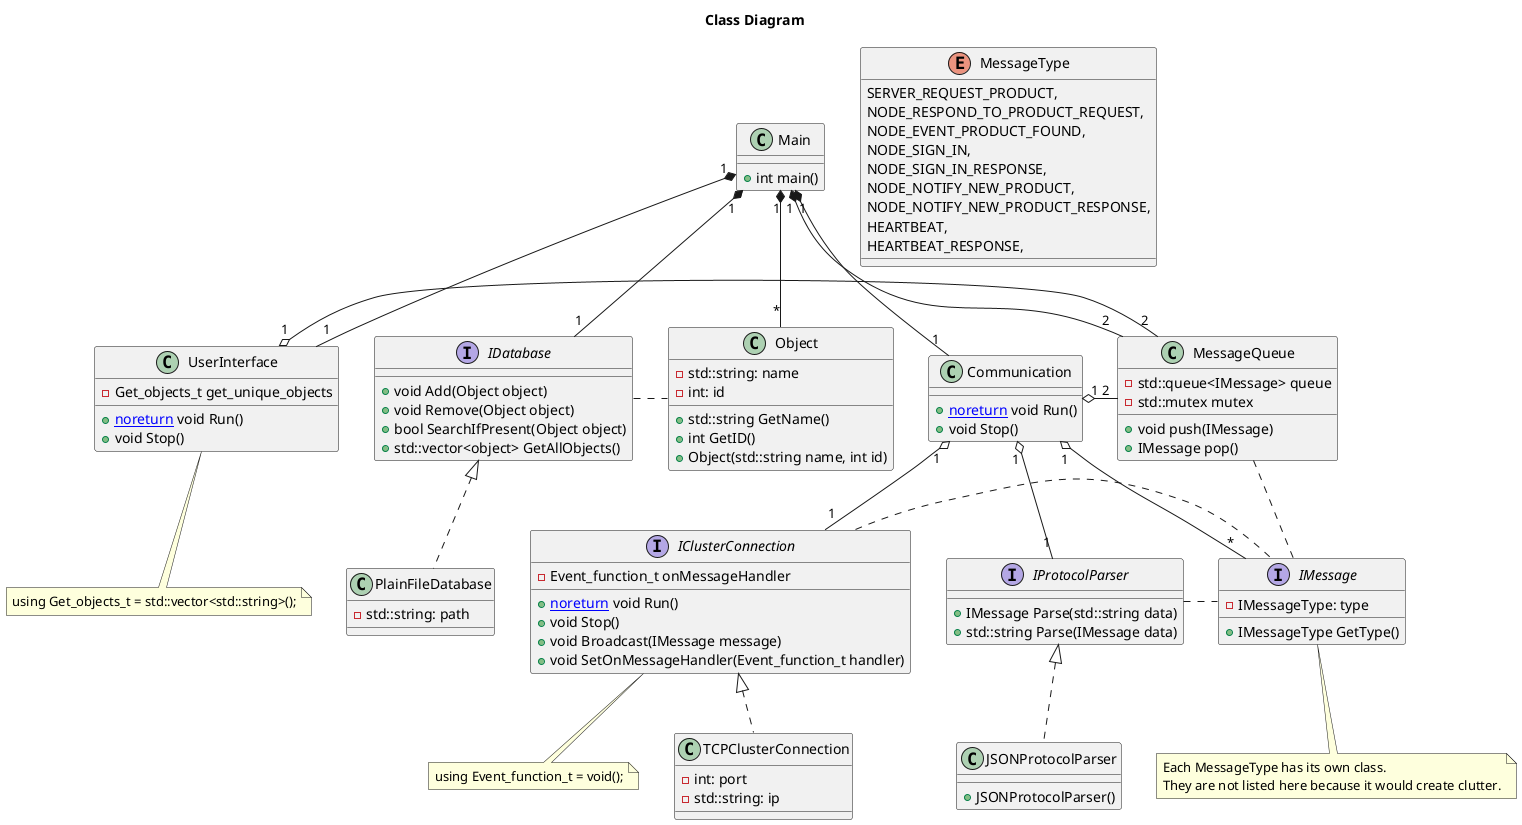 @startuml ClassDiagram
Title Class Diagram

Class Communication
{
    {method} + [[noreturn]] void Run()
    {method} + void Stop()
}

' using Event_function_t = void();
interface IClusterConnection
{
    {field} - Event_function_t onMessageHandler
    {method} + [[noreturn]] void Run()
    {method} + void Stop()
    {method} + void Broadcast(IMessage message)
    ' {method} + void Send(IMessage message, IPAdress ip)
    {method} + void SetOnMessageHandler(Event_function_t handler)
}

note bottom of IClusterConnection
using Event_function_t = void();
end note

class TCPClusterConnection
{
    {field} - int: port
    {field} - std::string: ip
}

interface IDatabase
{
    {method} + void Add(Object object)
    {method} + void Remove(Object object)
    {method} + bool SearchIfPresent(Object object)
    {method} + std::vector<object> GetAllObjects()
}

Class PlainFileDatabase
{
    {field} - std::string: path
}

Class Object
{
    {field} - std::string: name
    {field} - int: id
    {method} + std::string GetName()
    {method} + int GetID()
    {method} + Object(std::string name, int id)
}

enum MessageType
{
    SERVER_REQUEST_PRODUCT,
    NODE_RESPOND_TO_PRODUCT_REQUEST,
    NODE_EVENT_PRODUCT_FOUND,
    NODE_SIGN_IN,
    NODE_SIGN_IN_RESPONSE,
    NODE_NOTIFY_NEW_PRODUCT,
    NODE_NOTIFY_NEW_PRODUCT_RESPONSE,
    HEARTBEAT,
    HEARTBEAT_RESPONSE,
}

interface IMessage
{
    {field} - IMessageType: type
    {method} + IMessageType GetType()
}

note bottom of IMessage
Each MessageType has its own class.
They are not listed here because it would create clutter.
end note

interface IProtocolParser
{
    {method} + IMessage Parse(std::string data)
    {method} + std::string Parse(IMessage data)
}

Class JSONProtocolParser
{
    {method} + JSONProtocolParser()
}

Class UserInterface
{
    {field} - Get_objects_t get_unique_objects
    {method} + [[noreturn]] void Run()
    {method} + void Stop()
}

note bottom of UserInterface
using Get_objects_t = std::vector<std::string>();
end note

Class Main
{
    {method} + int main()
}

Class MessageQueue
{
    {field} - std::queue<IMessage> queue
    {field} - std::mutex mutex
    {method} + void push(IMessage)
    {method} + IMessage pop()
}

Main "1" *-- "1" UserInterface
Main "1" *-- "*" Object
Main "1" *-- "1" IDatabase
Main "1" *-- "1" Communication
Main "1" *-- "2" MessageQueue

Communication "1" o-- "*" IMessage
Communication "1" o-- "1" IProtocolParser
Communication "1" o-- "1" IClusterConnection

IProtocolParser <|.. JSONProtocolParser
IProtocolParser . IMessage

IClusterConnection <|.. TCPClusterConnection
IClusterConnection . IMessage

IDatabase . Object
IDatabase <|.. PlainFileDatabase

MessageQueue . IMessage

UserInterface "1" o- "2" MessageQueue
Communication "1" o- "2" MessageQueue

@enduml
